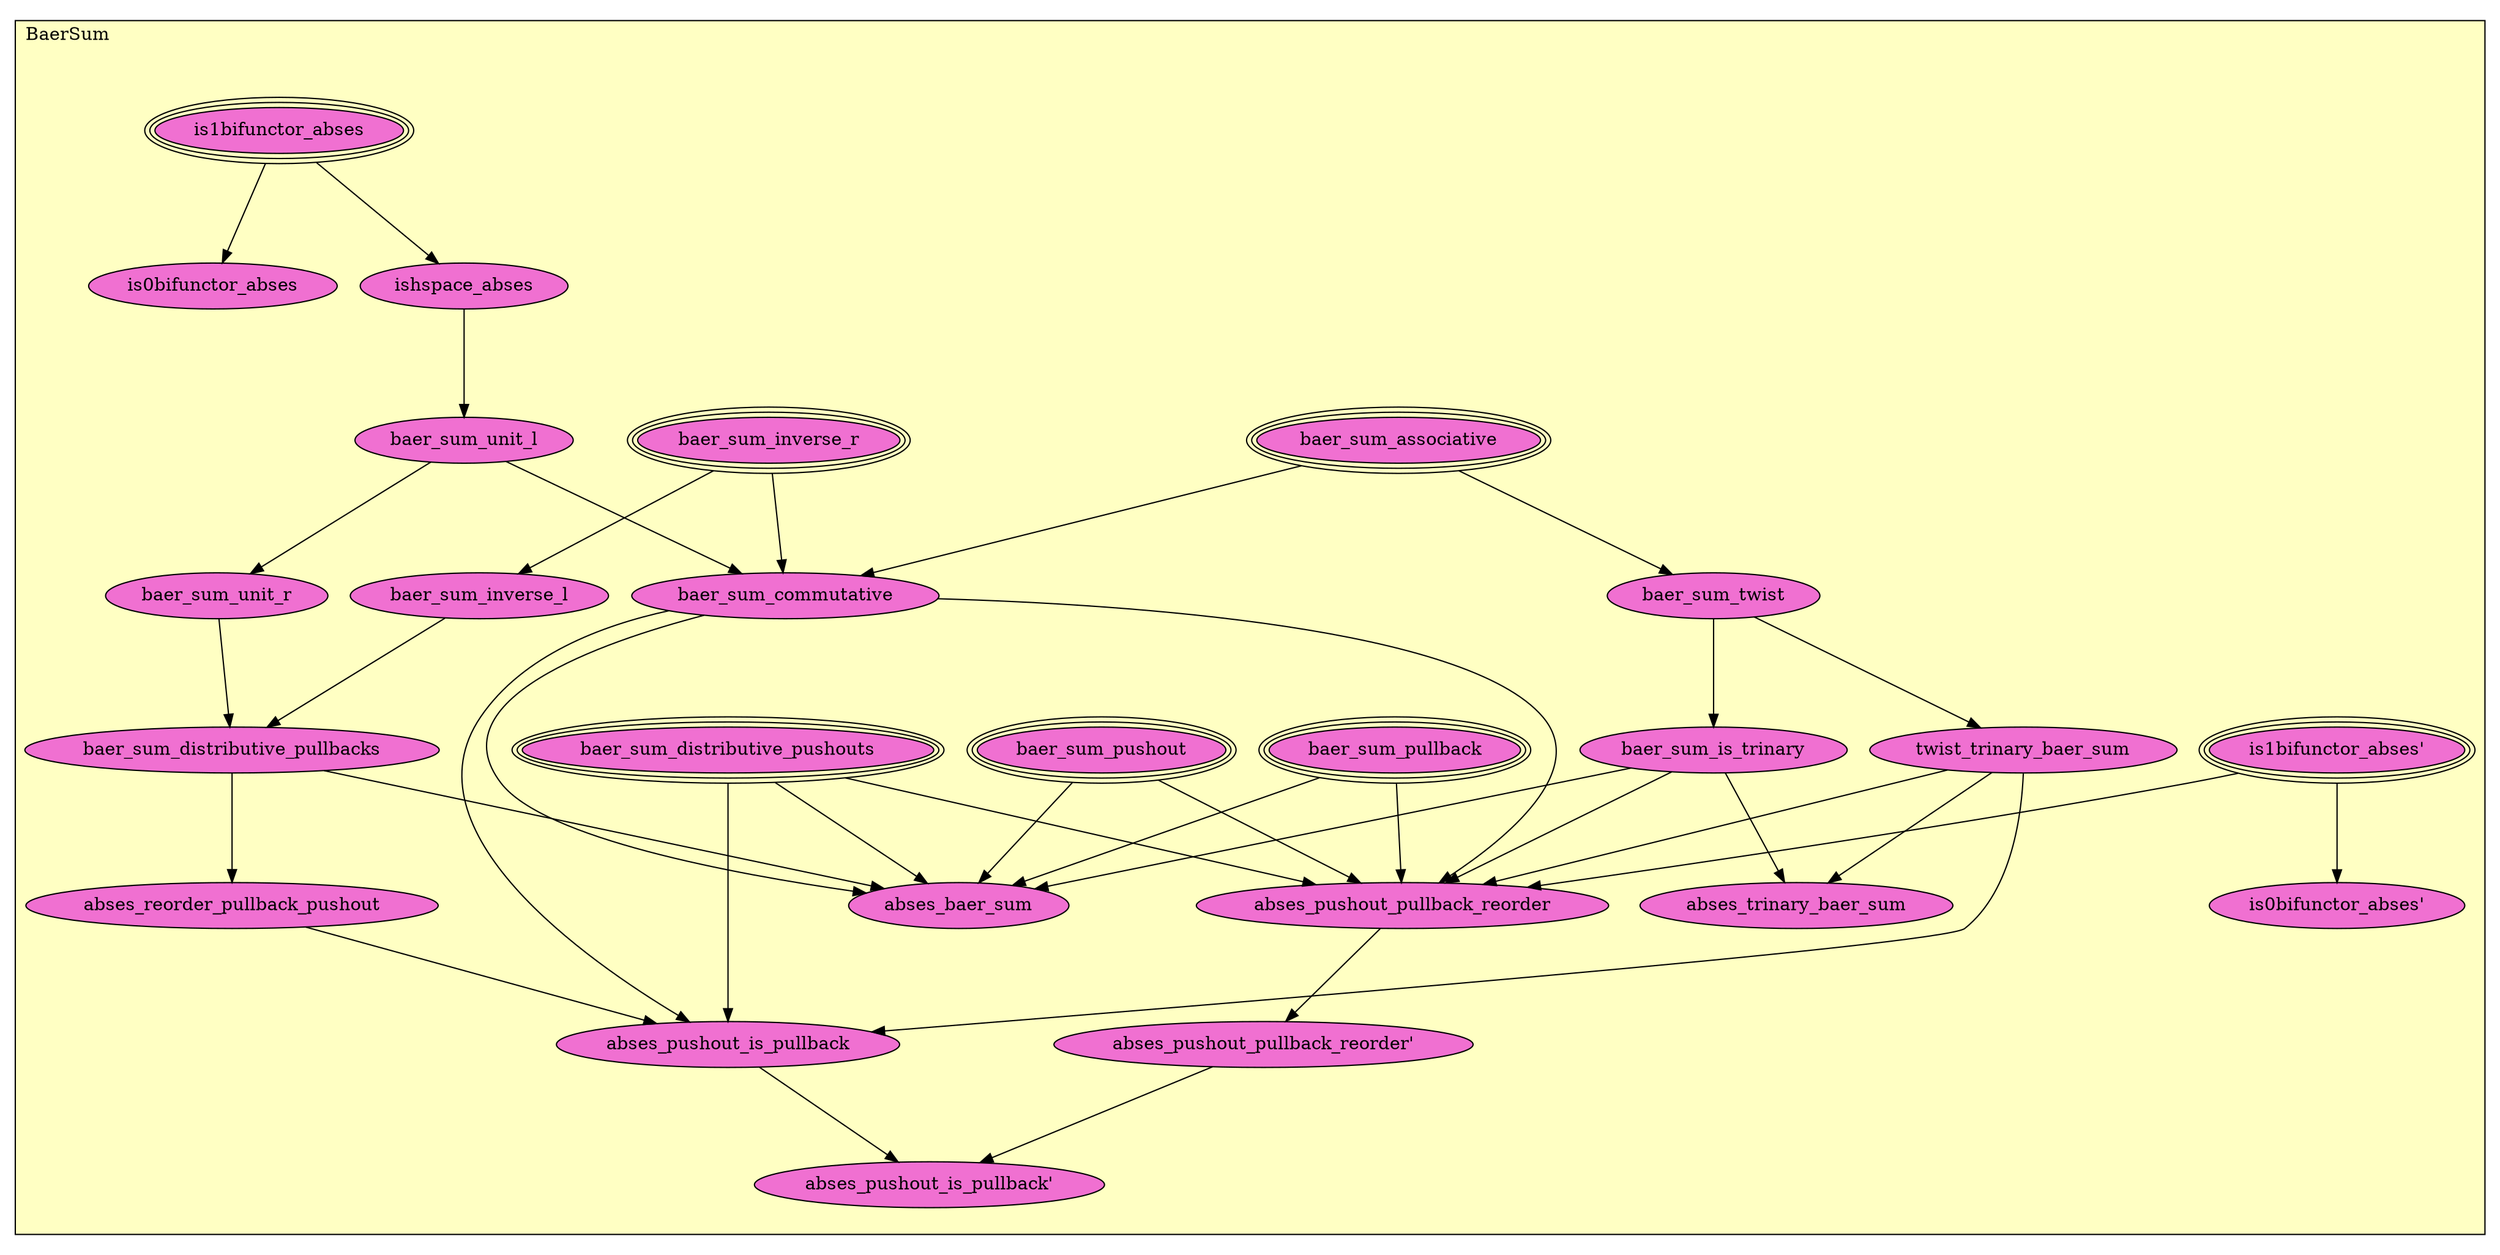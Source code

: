 digraph HoTT_Algebra_AbSES_BaerSum {
  graph [ratio=0.5]
  node [style=filled]
BaerSum_baer_sum_pullback [label="baer_sum_pullback", URL=<BaerSum.html#baer_sum_pullback>, peripheries=3, fillcolor="#F070D1"] ;
BaerSum_baer_sum_pushout [label="baer_sum_pushout", URL=<BaerSum.html#baer_sum_pushout>, peripheries=3, fillcolor="#F070D1"] ;
BaerSum_is1bifunctor_abses [label="is1bifunctor_abses", URL=<BaerSum.html#is1bifunctor_abses>, peripheries=3, fillcolor="#F070D1"] ;
BaerSum_is0bifunctor_abses [label="is0bifunctor_abses", URL=<BaerSum.html#is0bifunctor_abses>, fillcolor="#F070D1"] ;
BaerSum_ishspace_abses [label="ishspace_abses", URL=<BaerSum.html#ishspace_abses>, fillcolor="#F070D1"] ;
BaerSum_baer_sum_associative [label="baer_sum_associative", URL=<BaerSum.html#baer_sum_associative>, peripheries=3, fillcolor="#F070D1"] ;
BaerSum_baer_sum_twist [label="baer_sum_twist", URL=<BaerSum.html#baer_sum_twist>, fillcolor="#F070D1"] ;
BaerSum_twist_trinary_baer_sum [label="twist_trinary_baer_sum", URL=<BaerSum.html#twist_trinary_baer_sum>, fillcolor="#F070D1"] ;
BaerSum_baer_sum_is_trinary [label="baer_sum_is_trinary", URL=<BaerSum.html#baer_sum_is_trinary>, fillcolor="#F070D1"] ;
BaerSum_abses_trinary_baer_sum [label="abses_trinary_baer_sum", URL=<BaerSum.html#abses_trinary_baer_sum>, fillcolor="#F070D1"] ;
BaerSum_baer_sum_distributive_pushouts [label="baer_sum_distributive_pushouts", URL=<BaerSum.html#baer_sum_distributive_pushouts>, peripheries=3, fillcolor="#F070D1"] ;
BaerSum_baer_sum_inverse_r [label="baer_sum_inverse_r", URL=<BaerSum.html#baer_sum_inverse_r>, peripheries=3, fillcolor="#F070D1"] ;
BaerSum_baer_sum_inverse_l [label="baer_sum_inverse_l", URL=<BaerSum.html#baer_sum_inverse_l>, fillcolor="#F070D1"] ;
BaerSum_baer_sum_unit_l [label="baer_sum_unit_l", URL=<BaerSum.html#baer_sum_unit_l>, fillcolor="#F070D1"] ;
BaerSum_baer_sum_unit_r [label="baer_sum_unit_r", URL=<BaerSum.html#baer_sum_unit_r>, fillcolor="#F070D1"] ;
BaerSum_baer_sum_commutative [label="baer_sum_commutative", URL=<BaerSum.html#baer_sum_commutative>, fillcolor="#F070D1"] ;
BaerSum_baer_sum_distributive_pullbacks [label="baer_sum_distributive_pullbacks", URL=<BaerSum.html#baer_sum_distributive_pullbacks>, fillcolor="#F070D1"] ;
BaerSum_abses_reorder_pullback_pushout [label="abses_reorder_pullback_pushout", URL=<BaerSum.html#abses_reorder_pullback_pushout>, fillcolor="#F070D1"] ;
BaerSum_is1bifunctor_abses_ [label="is1bifunctor_abses'", URL=<BaerSum.html#is1bifunctor_abses'>, peripheries=3, fillcolor="#F070D1"] ;
BaerSum_is0bifunctor_abses_ [label="is0bifunctor_abses'", URL=<BaerSum.html#is0bifunctor_abses'>, fillcolor="#F070D1"] ;
BaerSum_abses_pushout_pullback_reorder [label="abses_pushout_pullback_reorder", URL=<BaerSum.html#abses_pushout_pullback_reorder>, fillcolor="#F070D1"] ;
BaerSum_abses_pushout_pullback_reorder_ [label="abses_pushout_pullback_reorder'", URL=<BaerSum.html#abses_pushout_pullback_reorder'>, fillcolor="#F070D1"] ;
BaerSum_abses_pushout_is_pullback [label="abses_pushout_is_pullback", URL=<BaerSum.html#abses_pushout_is_pullback>, fillcolor="#F070D1"] ;
BaerSum_abses_pushout_is_pullback_ [label="abses_pushout_is_pullback'", URL=<BaerSum.html#abses_pushout_is_pullback'>, fillcolor="#F070D1"] ;
BaerSum_abses_baer_sum [label="abses_baer_sum", URL=<BaerSum.html#abses_baer_sum>, fillcolor="#F070D1"] ;
  BaerSum_baer_sum_pullback -> BaerSum_abses_pushout_pullback_reorder [] ;
  BaerSum_baer_sum_pullback -> BaerSum_abses_baer_sum [] ;
  BaerSum_baer_sum_pushout -> BaerSum_abses_pushout_pullback_reorder [] ;
  BaerSum_baer_sum_pushout -> BaerSum_abses_baer_sum [] ;
  BaerSum_is1bifunctor_abses -> BaerSum_is0bifunctor_abses [] ;
  BaerSum_is1bifunctor_abses -> BaerSum_ishspace_abses [] ;
  BaerSum_ishspace_abses -> BaerSum_baer_sum_unit_l [] ;
  BaerSum_baer_sum_associative -> BaerSum_baer_sum_twist [] ;
  BaerSum_baer_sum_associative -> BaerSum_baer_sum_commutative [] ;
  BaerSum_baer_sum_twist -> BaerSum_twist_trinary_baer_sum [] ;
  BaerSum_baer_sum_twist -> BaerSum_baer_sum_is_trinary [] ;
  BaerSum_twist_trinary_baer_sum -> BaerSum_abses_trinary_baer_sum [] ;
  BaerSum_twist_trinary_baer_sum -> BaerSum_abses_pushout_pullback_reorder [] ;
  BaerSum_twist_trinary_baer_sum -> BaerSum_abses_pushout_is_pullback [] ;
  BaerSum_baer_sum_is_trinary -> BaerSum_abses_trinary_baer_sum [] ;
  BaerSum_baer_sum_is_trinary -> BaerSum_abses_pushout_pullback_reorder [] ;
  BaerSum_baer_sum_is_trinary -> BaerSum_abses_baer_sum [] ;
  BaerSum_baer_sum_distributive_pushouts -> BaerSum_abses_pushout_pullback_reorder [] ;
  BaerSum_baer_sum_distributive_pushouts -> BaerSum_abses_pushout_is_pullback [] ;
  BaerSum_baer_sum_distributive_pushouts -> BaerSum_abses_baer_sum [] ;
  BaerSum_baer_sum_inverse_r -> BaerSum_baer_sum_inverse_l [] ;
  BaerSum_baer_sum_inverse_r -> BaerSum_baer_sum_commutative [] ;
  BaerSum_baer_sum_inverse_l -> BaerSum_baer_sum_distributive_pullbacks [] ;
  BaerSum_baer_sum_unit_l -> BaerSum_baer_sum_unit_r [] ;
  BaerSum_baer_sum_unit_l -> BaerSum_baer_sum_commutative [] ;
  BaerSum_baer_sum_unit_r -> BaerSum_baer_sum_distributive_pullbacks [] ;
  BaerSum_baer_sum_commutative -> BaerSum_abses_pushout_pullback_reorder [] ;
  BaerSum_baer_sum_commutative -> BaerSum_abses_pushout_is_pullback [] ;
  BaerSum_baer_sum_commutative -> BaerSum_abses_baer_sum [] ;
  BaerSum_baer_sum_distributive_pullbacks -> BaerSum_abses_reorder_pullback_pushout [] ;
  BaerSum_baer_sum_distributive_pullbacks -> BaerSum_abses_baer_sum [] ;
  BaerSum_abses_reorder_pullback_pushout -> BaerSum_abses_pushout_is_pullback [] ;
  BaerSum_is1bifunctor_abses_ -> BaerSum_is0bifunctor_abses_ [] ;
  BaerSum_is1bifunctor_abses_ -> BaerSum_abses_pushout_pullback_reorder [] ;
  BaerSum_abses_pushout_pullback_reorder -> BaerSum_abses_pushout_pullback_reorder_ [] ;
  BaerSum_abses_pushout_pullback_reorder_ -> BaerSum_abses_pushout_is_pullback_ [] ;
  BaerSum_abses_pushout_is_pullback -> BaerSum_abses_pushout_is_pullback_ [] ;
subgraph cluster_BaerSum { label="BaerSum"; fillcolor="#FFFFC3"; labeljust=l; style=filled 
BaerSum_abses_baer_sum; BaerSum_abses_pushout_is_pullback_; BaerSum_abses_pushout_is_pullback; BaerSum_abses_pushout_pullback_reorder_; BaerSum_abses_pushout_pullback_reorder; BaerSum_is0bifunctor_abses_; BaerSum_is1bifunctor_abses_; BaerSum_abses_reorder_pullback_pushout; BaerSum_baer_sum_distributive_pullbacks; BaerSum_baer_sum_commutative; BaerSum_baer_sum_unit_r; BaerSum_baer_sum_unit_l; BaerSum_baer_sum_inverse_l; BaerSum_baer_sum_inverse_r; BaerSum_baer_sum_distributive_pushouts; BaerSum_abses_trinary_baer_sum; BaerSum_baer_sum_is_trinary; BaerSum_twist_trinary_baer_sum; BaerSum_baer_sum_twist; BaerSum_baer_sum_associative; BaerSum_ishspace_abses; BaerSum_is0bifunctor_abses; BaerSum_is1bifunctor_abses; BaerSum_baer_sum_pushout; BaerSum_baer_sum_pullback; };
} /* END */
